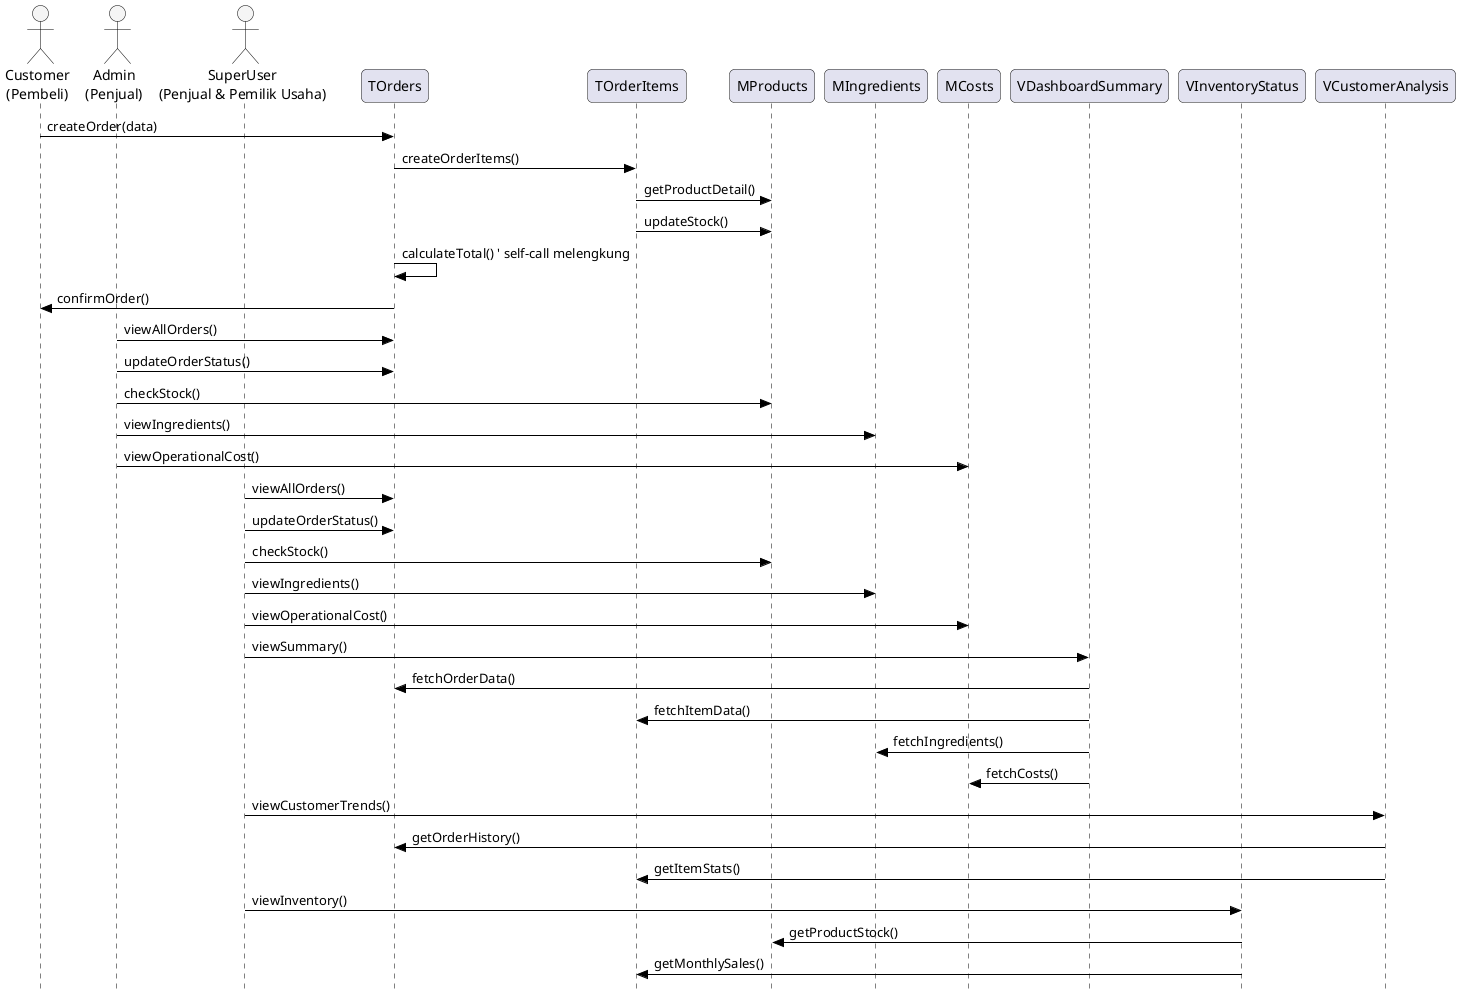 @startuml
skinparam style strictuml
skinparam roundcorner 10
skinparam sequence {
    ArrowColor Black
    LifeLineBorderColor Black
    LifeLineBackgroundColor #DDDDDD
    ActorBorderColor Black
    ActorBackgroundColor #F5F5F5
}

' === Aktor ===
actor "Customer\n(Pembeli)" as Customer
actor "Admin\n(Penjual)" as Admin
actor "SuperUser\n(Penjual & Pemilik Usaha)" as SuperUser

' === Objek Sistem ===
participant "TOrders" as TOrders
participant "TOrderItems" as TOrderItems
participant "MProducts" as MProducts
participant "MIngredients" as MIngredients
participant "MCosts" as MCosts
participant "VDashboardSummary" as Dashboard
participant "VInventoryStatus" as VInventory
participant "VCustomerAnalysis" as CustomerAnalysis

' === Flow Pembeli (tanpa akun) ===
Customer -> TOrders : createOrder(data)
TOrders -> TOrderItems : createOrderItems()
TOrderItems -> MProducts : getProductDetail()
TOrderItems -> MProducts : updateStock()
TOrders -> TOrders : calculateTotal() ' self-call melengkung
TOrders -> Customer : confirmOrder()

' === Flow Admin (tanpa akses view) ===
Admin -> TOrders : viewAllOrders()
Admin -> TOrders : updateOrderStatus()
Admin -> MProducts : checkStock()
Admin -> MIngredients : viewIngredients()
Admin -> MCosts : viewOperationalCost()

' === Flow SuperUser (akses penuh termasuk view) ===
SuperUser -> TOrders : viewAllOrders()
SuperUser -> TOrders : updateOrderStatus()
SuperUser -> MProducts : checkStock()
SuperUser -> MIngredients : viewIngredients()
SuperUser -> MCosts : viewOperationalCost()

SuperUser -> Dashboard : viewSummary()
Dashboard -> TOrders : fetchOrderData()
Dashboard -> TOrderItems : fetchItemData()
Dashboard -> MIngredients : fetchIngredients()
Dashboard -> MCosts : fetchCosts()

SuperUser -> CustomerAnalysis : viewCustomerTrends()
CustomerAnalysis -> TOrders : getOrderHistory()
CustomerAnalysis -> TOrderItems : getItemStats()

SuperUser -> VInventory : viewInventory()
VInventory -> MProducts : getProductStock()
VInventory -> TOrderItems : getMonthlySales()
@enduml